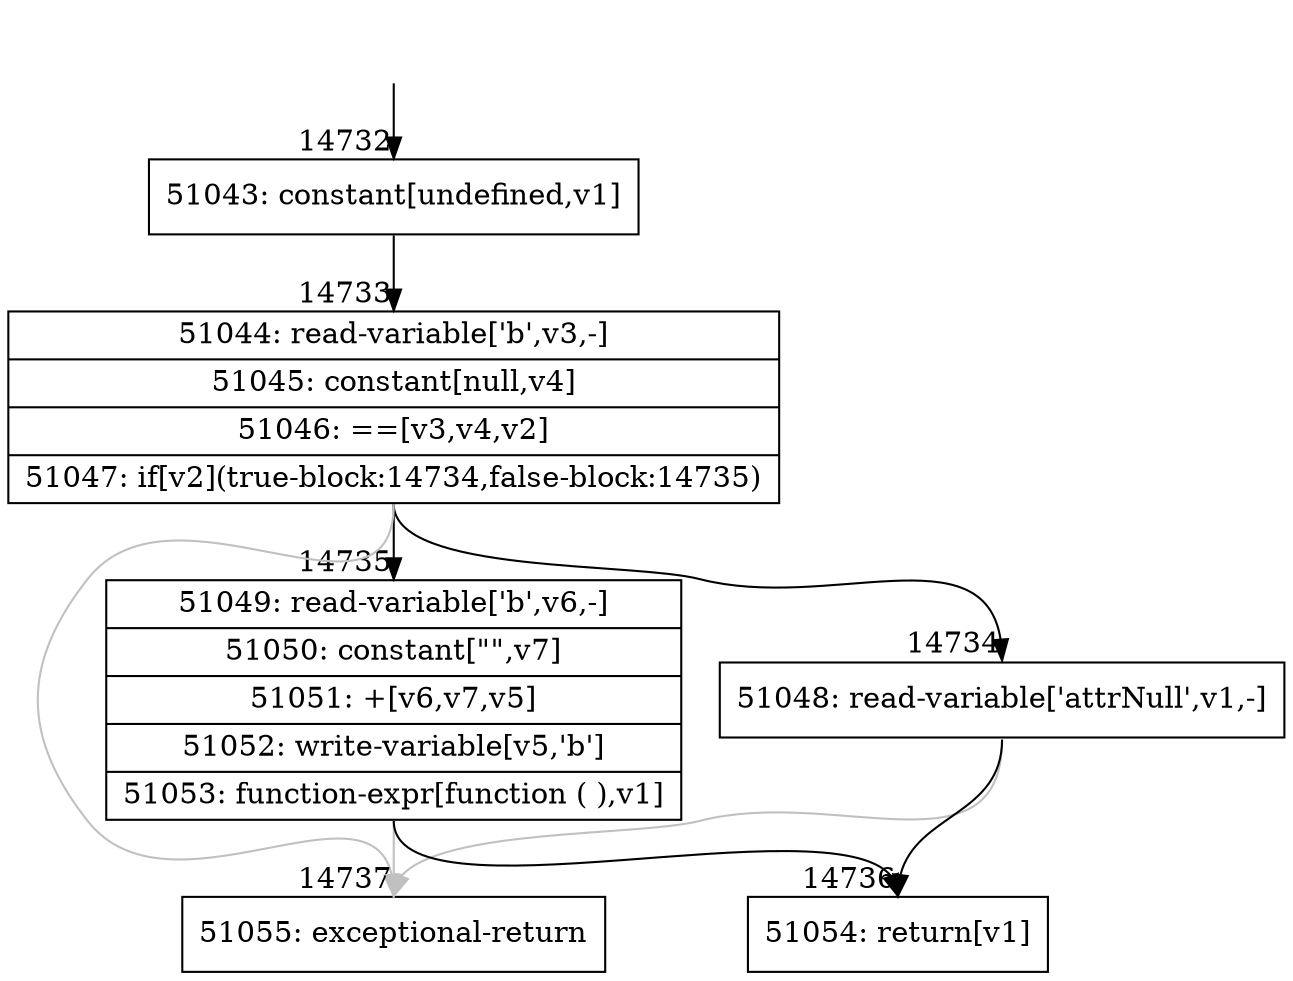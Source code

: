 digraph {
rankdir="TD"
BB_entry1368[shape=none,label=""];
BB_entry1368 -> BB14732 [tailport=s, headport=n, headlabel="    14732"]
BB14732 [shape=record label="{51043: constant[undefined,v1]}" ] 
BB14732 -> BB14733 [tailport=s, headport=n, headlabel="      14733"]
BB14733 [shape=record label="{51044: read-variable['b',v3,-]|51045: constant[null,v4]|51046: ==[v3,v4,v2]|51047: if[v2](true-block:14734,false-block:14735)}" ] 
BB14733 -> BB14734 [tailport=s, headport=n, headlabel="      14734"]
BB14733 -> BB14735 [tailport=s, headport=n, headlabel="      14735"]
BB14733 -> BB14737 [tailport=s, headport=n, color=gray, headlabel="      14737"]
BB14734 [shape=record label="{51048: read-variable['attrNull',v1,-]}" ] 
BB14734 -> BB14736 [tailport=s, headport=n, headlabel="      14736"]
BB14734 -> BB14737 [tailport=s, headport=n, color=gray]
BB14735 [shape=record label="{51049: read-variable['b',v6,-]|51050: constant[\"\",v7]|51051: +[v6,v7,v5]|51052: write-variable[v5,'b']|51053: function-expr[function ( ),v1]}" ] 
BB14735 -> BB14736 [tailport=s, headport=n]
BB14735 -> BB14737 [tailport=s, headport=n, color=gray]
BB14736 [shape=record label="{51054: return[v1]}" ] 
BB14737 [shape=record label="{51055: exceptional-return}" ] 
//#$~ 8718
}
